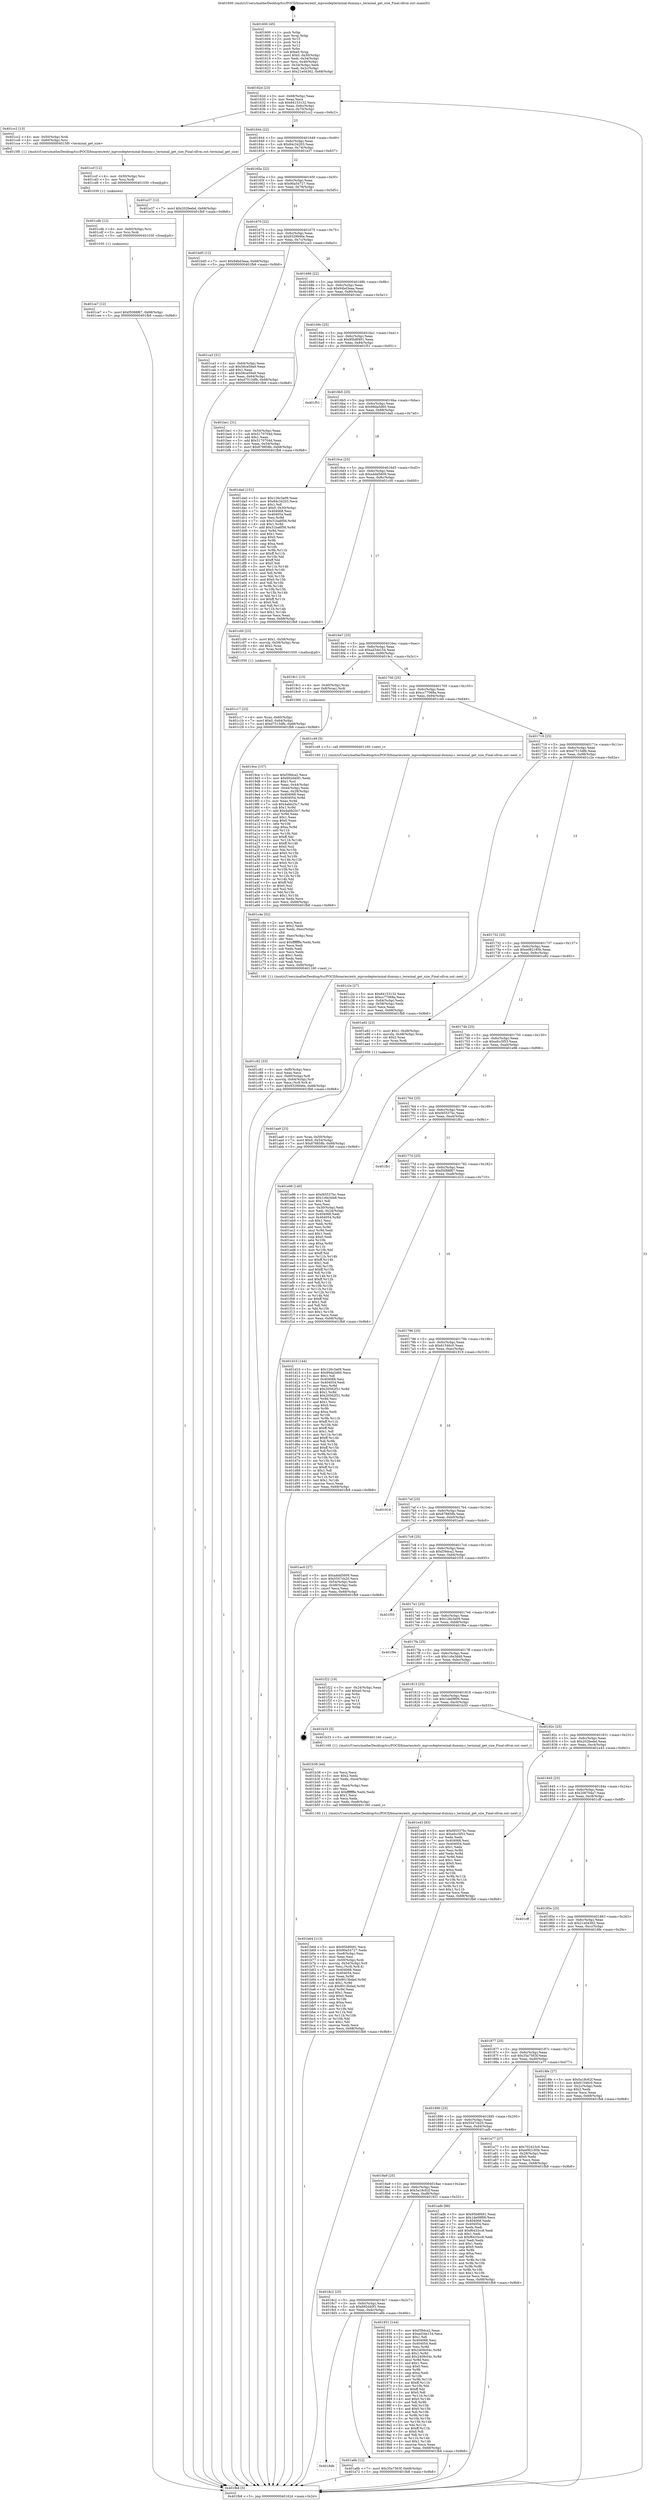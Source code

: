 digraph "0x401600" {
  label = "0x401600 (/mnt/c/Users/mathe/Desktop/tcc/POCII/binaries/extr_mpvosdepterminal-dummy.c_terminal_get_size_Final-ollvm.out::main(0))"
  labelloc = "t"
  node[shape=record]

  Entry [label="",width=0.3,height=0.3,shape=circle,fillcolor=black,style=filled]
  "0x40162d" [label="{
     0x40162d [23]\l
     | [instrs]\l
     &nbsp;&nbsp;0x40162d \<+3\>: mov -0x68(%rbp),%eax\l
     &nbsp;&nbsp;0x401630 \<+2\>: mov %eax,%ecx\l
     &nbsp;&nbsp;0x401632 \<+6\>: sub $0x84153132,%ecx\l
     &nbsp;&nbsp;0x401638 \<+3\>: mov %eax,-0x6c(%rbp)\l
     &nbsp;&nbsp;0x40163b \<+3\>: mov %ecx,-0x70(%rbp)\l
     &nbsp;&nbsp;0x40163e \<+6\>: je 0000000000401cc2 \<main+0x6c2\>\l
  }"]
  "0x401cc2" [label="{
     0x401cc2 [13]\l
     | [instrs]\l
     &nbsp;&nbsp;0x401cc2 \<+4\>: mov -0x50(%rbp),%rdi\l
     &nbsp;&nbsp;0x401cc6 \<+4\>: mov -0x60(%rbp),%rsi\l
     &nbsp;&nbsp;0x401cca \<+5\>: call 00000000004015f0 \<terminal_get_size\>\l
     | [calls]\l
     &nbsp;&nbsp;0x4015f0 \{1\} (/mnt/c/Users/mathe/Desktop/tcc/POCII/binaries/extr_mpvosdepterminal-dummy.c_terminal_get_size_Final-ollvm.out::terminal_get_size)\l
  }"]
  "0x401644" [label="{
     0x401644 [22]\l
     | [instrs]\l
     &nbsp;&nbsp;0x401644 \<+5\>: jmp 0000000000401649 \<main+0x49\>\l
     &nbsp;&nbsp;0x401649 \<+3\>: mov -0x6c(%rbp),%eax\l
     &nbsp;&nbsp;0x40164c \<+5\>: sub $0x84c34203,%eax\l
     &nbsp;&nbsp;0x401651 \<+3\>: mov %eax,-0x74(%rbp)\l
     &nbsp;&nbsp;0x401654 \<+6\>: je 0000000000401e37 \<main+0x837\>\l
  }"]
  Exit [label="",width=0.3,height=0.3,shape=circle,fillcolor=black,style=filled,peripheries=2]
  "0x401e37" [label="{
     0x401e37 [12]\l
     | [instrs]\l
     &nbsp;&nbsp;0x401e37 \<+7\>: movl $0x202feebd,-0x68(%rbp)\l
     &nbsp;&nbsp;0x401e3e \<+5\>: jmp 0000000000401fb8 \<main+0x9b8\>\l
  }"]
  "0x40165a" [label="{
     0x40165a [22]\l
     | [instrs]\l
     &nbsp;&nbsp;0x40165a \<+5\>: jmp 000000000040165f \<main+0x5f\>\l
     &nbsp;&nbsp;0x40165f \<+3\>: mov -0x6c(%rbp),%eax\l
     &nbsp;&nbsp;0x401662 \<+5\>: sub $0x90a54727,%eax\l
     &nbsp;&nbsp;0x401667 \<+3\>: mov %eax,-0x78(%rbp)\l
     &nbsp;&nbsp;0x40166a \<+6\>: je 0000000000401bd5 \<main+0x5d5\>\l
  }"]
  "0x401ce7" [label="{
     0x401ce7 [12]\l
     | [instrs]\l
     &nbsp;&nbsp;0x401ce7 \<+7\>: movl $0xf5088f67,-0x68(%rbp)\l
     &nbsp;&nbsp;0x401cee \<+5\>: jmp 0000000000401fb8 \<main+0x9b8\>\l
  }"]
  "0x401bd5" [label="{
     0x401bd5 [12]\l
     | [instrs]\l
     &nbsp;&nbsp;0x401bd5 \<+7\>: movl $0x94bd3eaa,-0x68(%rbp)\l
     &nbsp;&nbsp;0x401bdc \<+5\>: jmp 0000000000401fb8 \<main+0x9b8\>\l
  }"]
  "0x401670" [label="{
     0x401670 [22]\l
     | [instrs]\l
     &nbsp;&nbsp;0x401670 \<+5\>: jmp 0000000000401675 \<main+0x75\>\l
     &nbsp;&nbsp;0x401675 \<+3\>: mov -0x6c(%rbp),%eax\l
     &nbsp;&nbsp;0x401678 \<+5\>: sub $0x9329946e,%eax\l
     &nbsp;&nbsp;0x40167d \<+3\>: mov %eax,-0x7c(%rbp)\l
     &nbsp;&nbsp;0x401680 \<+6\>: je 0000000000401ca3 \<main+0x6a3\>\l
  }"]
  "0x401cdb" [label="{
     0x401cdb [12]\l
     | [instrs]\l
     &nbsp;&nbsp;0x401cdb \<+4\>: mov -0x60(%rbp),%rsi\l
     &nbsp;&nbsp;0x401cdf \<+3\>: mov %rsi,%rdi\l
     &nbsp;&nbsp;0x401ce2 \<+5\>: call 0000000000401030 \<free@plt\>\l
     | [calls]\l
     &nbsp;&nbsp;0x401030 \{1\} (unknown)\l
  }"]
  "0x401ca3" [label="{
     0x401ca3 [31]\l
     | [instrs]\l
     &nbsp;&nbsp;0x401ca3 \<+3\>: mov -0x64(%rbp),%eax\l
     &nbsp;&nbsp;0x401ca6 \<+5\>: sub $0x56ce59a9,%eax\l
     &nbsp;&nbsp;0x401cab \<+3\>: add $0x1,%eax\l
     &nbsp;&nbsp;0x401cae \<+5\>: add $0x56ce59a9,%eax\l
     &nbsp;&nbsp;0x401cb3 \<+3\>: mov %eax,-0x64(%rbp)\l
     &nbsp;&nbsp;0x401cb6 \<+7\>: movl $0xd7515dfb,-0x68(%rbp)\l
     &nbsp;&nbsp;0x401cbd \<+5\>: jmp 0000000000401fb8 \<main+0x9b8\>\l
  }"]
  "0x401686" [label="{
     0x401686 [22]\l
     | [instrs]\l
     &nbsp;&nbsp;0x401686 \<+5\>: jmp 000000000040168b \<main+0x8b\>\l
     &nbsp;&nbsp;0x40168b \<+3\>: mov -0x6c(%rbp),%eax\l
     &nbsp;&nbsp;0x40168e \<+5\>: sub $0x94bd3eaa,%eax\l
     &nbsp;&nbsp;0x401693 \<+3\>: mov %eax,-0x80(%rbp)\l
     &nbsp;&nbsp;0x401696 \<+6\>: je 0000000000401be1 \<main+0x5e1\>\l
  }"]
  "0x401ccf" [label="{
     0x401ccf [12]\l
     | [instrs]\l
     &nbsp;&nbsp;0x401ccf \<+4\>: mov -0x50(%rbp),%rsi\l
     &nbsp;&nbsp;0x401cd3 \<+3\>: mov %rsi,%rdi\l
     &nbsp;&nbsp;0x401cd6 \<+5\>: call 0000000000401030 \<free@plt\>\l
     | [calls]\l
     &nbsp;&nbsp;0x401030 \{1\} (unknown)\l
  }"]
  "0x401be1" [label="{
     0x401be1 [31]\l
     | [instrs]\l
     &nbsp;&nbsp;0x401be1 \<+3\>: mov -0x54(%rbp),%eax\l
     &nbsp;&nbsp;0x401be4 \<+5\>: sub $0x5170704d,%eax\l
     &nbsp;&nbsp;0x401be9 \<+3\>: add $0x1,%eax\l
     &nbsp;&nbsp;0x401bec \<+5\>: add $0x5170704d,%eax\l
     &nbsp;&nbsp;0x401bf1 \<+3\>: mov %eax,-0x54(%rbp)\l
     &nbsp;&nbsp;0x401bf4 \<+7\>: movl $0x878858b,-0x68(%rbp)\l
     &nbsp;&nbsp;0x401bfb \<+5\>: jmp 0000000000401fb8 \<main+0x9b8\>\l
  }"]
  "0x40169c" [label="{
     0x40169c [25]\l
     | [instrs]\l
     &nbsp;&nbsp;0x40169c \<+5\>: jmp 00000000004016a1 \<main+0xa1\>\l
     &nbsp;&nbsp;0x4016a1 \<+3\>: mov -0x6c(%rbp),%eax\l
     &nbsp;&nbsp;0x4016a4 \<+5\>: sub $0x95b8f491,%eax\l
     &nbsp;&nbsp;0x4016a9 \<+6\>: mov %eax,-0x84(%rbp)\l
     &nbsp;&nbsp;0x4016af \<+6\>: je 0000000000401f51 \<main+0x951\>\l
  }"]
  "0x401c82" [label="{
     0x401c82 [33]\l
     | [instrs]\l
     &nbsp;&nbsp;0x401c82 \<+6\>: mov -0xf0(%rbp),%ecx\l
     &nbsp;&nbsp;0x401c88 \<+3\>: imul %eax,%ecx\l
     &nbsp;&nbsp;0x401c8b \<+4\>: mov -0x60(%rbp),%r8\l
     &nbsp;&nbsp;0x401c8f \<+4\>: movslq -0x64(%rbp),%r9\l
     &nbsp;&nbsp;0x401c93 \<+4\>: mov %ecx,(%r8,%r9,4)\l
     &nbsp;&nbsp;0x401c97 \<+7\>: movl $0x9329946e,-0x68(%rbp)\l
     &nbsp;&nbsp;0x401c9e \<+5\>: jmp 0000000000401fb8 \<main+0x9b8\>\l
  }"]
  "0x401f51" [label="{
     0x401f51\l
  }", style=dashed]
  "0x4016b5" [label="{
     0x4016b5 [25]\l
     | [instrs]\l
     &nbsp;&nbsp;0x4016b5 \<+5\>: jmp 00000000004016ba \<main+0xba\>\l
     &nbsp;&nbsp;0x4016ba \<+3\>: mov -0x6c(%rbp),%eax\l
     &nbsp;&nbsp;0x4016bd \<+5\>: sub $0x99da5d60,%eax\l
     &nbsp;&nbsp;0x4016c2 \<+6\>: mov %eax,-0x88(%rbp)\l
     &nbsp;&nbsp;0x4016c8 \<+6\>: je 0000000000401da0 \<main+0x7a0\>\l
  }"]
  "0x401c4e" [label="{
     0x401c4e [52]\l
     | [instrs]\l
     &nbsp;&nbsp;0x401c4e \<+2\>: xor %ecx,%ecx\l
     &nbsp;&nbsp;0x401c50 \<+5\>: mov $0x2,%edx\l
     &nbsp;&nbsp;0x401c55 \<+6\>: mov %edx,-0xec(%rbp)\l
     &nbsp;&nbsp;0x401c5b \<+1\>: cltd\l
     &nbsp;&nbsp;0x401c5c \<+6\>: mov -0xec(%rbp),%esi\l
     &nbsp;&nbsp;0x401c62 \<+2\>: idiv %esi\l
     &nbsp;&nbsp;0x401c64 \<+6\>: imul $0xfffffffe,%edx,%edx\l
     &nbsp;&nbsp;0x401c6a \<+2\>: mov %ecx,%edi\l
     &nbsp;&nbsp;0x401c6c \<+2\>: sub %edx,%edi\l
     &nbsp;&nbsp;0x401c6e \<+2\>: mov %ecx,%edx\l
     &nbsp;&nbsp;0x401c70 \<+3\>: sub $0x1,%edx\l
     &nbsp;&nbsp;0x401c73 \<+2\>: add %edx,%edi\l
     &nbsp;&nbsp;0x401c75 \<+2\>: sub %edi,%ecx\l
     &nbsp;&nbsp;0x401c77 \<+6\>: mov %ecx,-0xf0(%rbp)\l
     &nbsp;&nbsp;0x401c7d \<+5\>: call 0000000000401160 \<next_i\>\l
     | [calls]\l
     &nbsp;&nbsp;0x401160 \{1\} (/mnt/c/Users/mathe/Desktop/tcc/POCII/binaries/extr_mpvosdepterminal-dummy.c_terminal_get_size_Final-ollvm.out::next_i)\l
  }"]
  "0x401da0" [label="{
     0x401da0 [151]\l
     | [instrs]\l
     &nbsp;&nbsp;0x401da0 \<+5\>: mov $0x126c3a09,%eax\l
     &nbsp;&nbsp;0x401da5 \<+5\>: mov $0x84c34203,%ecx\l
     &nbsp;&nbsp;0x401daa \<+2\>: mov $0x1,%dl\l
     &nbsp;&nbsp;0x401dac \<+7\>: movl $0x0,-0x30(%rbp)\l
     &nbsp;&nbsp;0x401db3 \<+7\>: mov 0x404068,%esi\l
     &nbsp;&nbsp;0x401dba \<+7\>: mov 0x404054,%edi\l
     &nbsp;&nbsp;0x401dc1 \<+3\>: mov %esi,%r8d\l
     &nbsp;&nbsp;0x401dc4 \<+7\>: sub $0x31ba6f56,%r8d\l
     &nbsp;&nbsp;0x401dcb \<+4\>: sub $0x1,%r8d\l
     &nbsp;&nbsp;0x401dcf \<+7\>: add $0x31ba6f56,%r8d\l
     &nbsp;&nbsp;0x401dd6 \<+4\>: imul %r8d,%esi\l
     &nbsp;&nbsp;0x401dda \<+3\>: and $0x1,%esi\l
     &nbsp;&nbsp;0x401ddd \<+3\>: cmp $0x0,%esi\l
     &nbsp;&nbsp;0x401de0 \<+4\>: sete %r9b\l
     &nbsp;&nbsp;0x401de4 \<+3\>: cmp $0xa,%edi\l
     &nbsp;&nbsp;0x401de7 \<+4\>: setl %r10b\l
     &nbsp;&nbsp;0x401deb \<+3\>: mov %r9b,%r11b\l
     &nbsp;&nbsp;0x401dee \<+4\>: xor $0xff,%r11b\l
     &nbsp;&nbsp;0x401df2 \<+3\>: mov %r10b,%bl\l
     &nbsp;&nbsp;0x401df5 \<+3\>: xor $0xff,%bl\l
     &nbsp;&nbsp;0x401df8 \<+3\>: xor $0x0,%dl\l
     &nbsp;&nbsp;0x401dfb \<+3\>: mov %r11b,%r14b\l
     &nbsp;&nbsp;0x401dfe \<+4\>: and $0x0,%r14b\l
     &nbsp;&nbsp;0x401e02 \<+3\>: and %dl,%r9b\l
     &nbsp;&nbsp;0x401e05 \<+3\>: mov %bl,%r15b\l
     &nbsp;&nbsp;0x401e08 \<+4\>: and $0x0,%r15b\l
     &nbsp;&nbsp;0x401e0c \<+3\>: and %dl,%r10b\l
     &nbsp;&nbsp;0x401e0f \<+3\>: or %r9b,%r14b\l
     &nbsp;&nbsp;0x401e12 \<+3\>: or %r10b,%r15b\l
     &nbsp;&nbsp;0x401e15 \<+3\>: xor %r15b,%r14b\l
     &nbsp;&nbsp;0x401e18 \<+3\>: or %bl,%r11b\l
     &nbsp;&nbsp;0x401e1b \<+4\>: xor $0xff,%r11b\l
     &nbsp;&nbsp;0x401e1f \<+3\>: or $0x0,%dl\l
     &nbsp;&nbsp;0x401e22 \<+3\>: and %dl,%r11b\l
     &nbsp;&nbsp;0x401e25 \<+3\>: or %r11b,%r14b\l
     &nbsp;&nbsp;0x401e28 \<+4\>: test $0x1,%r14b\l
     &nbsp;&nbsp;0x401e2c \<+3\>: cmovne %ecx,%eax\l
     &nbsp;&nbsp;0x401e2f \<+3\>: mov %eax,-0x68(%rbp)\l
     &nbsp;&nbsp;0x401e32 \<+5\>: jmp 0000000000401fb8 \<main+0x9b8\>\l
  }"]
  "0x4016ce" [label="{
     0x4016ce [25]\l
     | [instrs]\l
     &nbsp;&nbsp;0x4016ce \<+5\>: jmp 00000000004016d3 \<main+0xd3\>\l
     &nbsp;&nbsp;0x4016d3 \<+3\>: mov -0x6c(%rbp),%eax\l
     &nbsp;&nbsp;0x4016d6 \<+5\>: sub $0xa4dd5609,%eax\l
     &nbsp;&nbsp;0x4016db \<+6\>: mov %eax,-0x8c(%rbp)\l
     &nbsp;&nbsp;0x4016e1 \<+6\>: je 0000000000401c00 \<main+0x600\>\l
  }"]
  "0x401c17" [label="{
     0x401c17 [23]\l
     | [instrs]\l
     &nbsp;&nbsp;0x401c17 \<+4\>: mov %rax,-0x60(%rbp)\l
     &nbsp;&nbsp;0x401c1b \<+7\>: movl $0x0,-0x64(%rbp)\l
     &nbsp;&nbsp;0x401c22 \<+7\>: movl $0xd7515dfb,-0x68(%rbp)\l
     &nbsp;&nbsp;0x401c29 \<+5\>: jmp 0000000000401fb8 \<main+0x9b8\>\l
  }"]
  "0x401c00" [label="{
     0x401c00 [23]\l
     | [instrs]\l
     &nbsp;&nbsp;0x401c00 \<+7\>: movl $0x1,-0x58(%rbp)\l
     &nbsp;&nbsp;0x401c07 \<+4\>: movslq -0x58(%rbp),%rax\l
     &nbsp;&nbsp;0x401c0b \<+4\>: shl $0x2,%rax\l
     &nbsp;&nbsp;0x401c0f \<+3\>: mov %rax,%rdi\l
     &nbsp;&nbsp;0x401c12 \<+5\>: call 0000000000401050 \<malloc@plt\>\l
     | [calls]\l
     &nbsp;&nbsp;0x401050 \{1\} (unknown)\l
  }"]
  "0x4016e7" [label="{
     0x4016e7 [25]\l
     | [instrs]\l
     &nbsp;&nbsp;0x4016e7 \<+5\>: jmp 00000000004016ec \<main+0xec\>\l
     &nbsp;&nbsp;0x4016ec \<+3\>: mov -0x6c(%rbp),%eax\l
     &nbsp;&nbsp;0x4016ef \<+5\>: sub $0xad34e154,%eax\l
     &nbsp;&nbsp;0x4016f4 \<+6\>: mov %eax,-0x90(%rbp)\l
     &nbsp;&nbsp;0x4016fa \<+6\>: je 00000000004019c1 \<main+0x3c1\>\l
  }"]
  "0x401b64" [label="{
     0x401b64 [113]\l
     | [instrs]\l
     &nbsp;&nbsp;0x401b64 \<+5\>: mov $0x95b8f491,%ecx\l
     &nbsp;&nbsp;0x401b69 \<+5\>: mov $0x90a54727,%edx\l
     &nbsp;&nbsp;0x401b6e \<+6\>: mov -0xe8(%rbp),%esi\l
     &nbsp;&nbsp;0x401b74 \<+3\>: imul %eax,%esi\l
     &nbsp;&nbsp;0x401b77 \<+4\>: mov -0x50(%rbp),%rdi\l
     &nbsp;&nbsp;0x401b7b \<+4\>: movslq -0x54(%rbp),%r8\l
     &nbsp;&nbsp;0x401b7f \<+4\>: mov %esi,(%rdi,%r8,4)\l
     &nbsp;&nbsp;0x401b83 \<+7\>: mov 0x404068,%eax\l
     &nbsp;&nbsp;0x401b8a \<+7\>: mov 0x404054,%esi\l
     &nbsp;&nbsp;0x401b91 \<+3\>: mov %eax,%r9d\l
     &nbsp;&nbsp;0x401b94 \<+7\>: add $0x8013bdad,%r9d\l
     &nbsp;&nbsp;0x401b9b \<+4\>: sub $0x1,%r9d\l
     &nbsp;&nbsp;0x401b9f \<+7\>: sub $0x8013bdad,%r9d\l
     &nbsp;&nbsp;0x401ba6 \<+4\>: imul %r9d,%eax\l
     &nbsp;&nbsp;0x401baa \<+3\>: and $0x1,%eax\l
     &nbsp;&nbsp;0x401bad \<+3\>: cmp $0x0,%eax\l
     &nbsp;&nbsp;0x401bb0 \<+4\>: sete %r10b\l
     &nbsp;&nbsp;0x401bb4 \<+3\>: cmp $0xa,%esi\l
     &nbsp;&nbsp;0x401bb7 \<+4\>: setl %r11b\l
     &nbsp;&nbsp;0x401bbb \<+3\>: mov %r10b,%bl\l
     &nbsp;&nbsp;0x401bbe \<+3\>: and %r11b,%bl\l
     &nbsp;&nbsp;0x401bc1 \<+3\>: xor %r11b,%r10b\l
     &nbsp;&nbsp;0x401bc4 \<+3\>: or %r10b,%bl\l
     &nbsp;&nbsp;0x401bc7 \<+3\>: test $0x1,%bl\l
     &nbsp;&nbsp;0x401bca \<+3\>: cmovne %edx,%ecx\l
     &nbsp;&nbsp;0x401bcd \<+3\>: mov %ecx,-0x68(%rbp)\l
     &nbsp;&nbsp;0x401bd0 \<+5\>: jmp 0000000000401fb8 \<main+0x9b8\>\l
  }"]
  "0x4019c1" [label="{
     0x4019c1 [13]\l
     | [instrs]\l
     &nbsp;&nbsp;0x4019c1 \<+4\>: mov -0x40(%rbp),%rax\l
     &nbsp;&nbsp;0x4019c5 \<+4\>: mov 0x8(%rax),%rdi\l
     &nbsp;&nbsp;0x4019c9 \<+5\>: call 0000000000401060 \<atoi@plt\>\l
     | [calls]\l
     &nbsp;&nbsp;0x401060 \{1\} (unknown)\l
  }"]
  "0x401700" [label="{
     0x401700 [25]\l
     | [instrs]\l
     &nbsp;&nbsp;0x401700 \<+5\>: jmp 0000000000401705 \<main+0x105\>\l
     &nbsp;&nbsp;0x401705 \<+3\>: mov -0x6c(%rbp),%eax\l
     &nbsp;&nbsp;0x401708 \<+5\>: sub $0xcc77068a,%eax\l
     &nbsp;&nbsp;0x40170d \<+6\>: mov %eax,-0x94(%rbp)\l
     &nbsp;&nbsp;0x401713 \<+6\>: je 0000000000401c49 \<main+0x649\>\l
  }"]
  "0x401b38" [label="{
     0x401b38 [44]\l
     | [instrs]\l
     &nbsp;&nbsp;0x401b38 \<+2\>: xor %ecx,%ecx\l
     &nbsp;&nbsp;0x401b3a \<+5\>: mov $0x2,%edx\l
     &nbsp;&nbsp;0x401b3f \<+6\>: mov %edx,-0xe4(%rbp)\l
     &nbsp;&nbsp;0x401b45 \<+1\>: cltd\l
     &nbsp;&nbsp;0x401b46 \<+6\>: mov -0xe4(%rbp),%esi\l
     &nbsp;&nbsp;0x401b4c \<+2\>: idiv %esi\l
     &nbsp;&nbsp;0x401b4e \<+6\>: imul $0xfffffffe,%edx,%edx\l
     &nbsp;&nbsp;0x401b54 \<+3\>: sub $0x1,%ecx\l
     &nbsp;&nbsp;0x401b57 \<+2\>: sub %ecx,%edx\l
     &nbsp;&nbsp;0x401b59 \<+6\>: mov %edx,-0xe8(%rbp)\l
     &nbsp;&nbsp;0x401b5f \<+5\>: call 0000000000401160 \<next_i\>\l
     | [calls]\l
     &nbsp;&nbsp;0x401160 \{1\} (/mnt/c/Users/mathe/Desktop/tcc/POCII/binaries/extr_mpvosdepterminal-dummy.c_terminal_get_size_Final-ollvm.out::next_i)\l
  }"]
  "0x401c49" [label="{
     0x401c49 [5]\l
     | [instrs]\l
     &nbsp;&nbsp;0x401c49 \<+5\>: call 0000000000401160 \<next_i\>\l
     | [calls]\l
     &nbsp;&nbsp;0x401160 \{1\} (/mnt/c/Users/mathe/Desktop/tcc/POCII/binaries/extr_mpvosdepterminal-dummy.c_terminal_get_size_Final-ollvm.out::next_i)\l
  }"]
  "0x401719" [label="{
     0x401719 [25]\l
     | [instrs]\l
     &nbsp;&nbsp;0x401719 \<+5\>: jmp 000000000040171e \<main+0x11e\>\l
     &nbsp;&nbsp;0x40171e \<+3\>: mov -0x6c(%rbp),%eax\l
     &nbsp;&nbsp;0x401721 \<+5\>: sub $0xd7515dfb,%eax\l
     &nbsp;&nbsp;0x401726 \<+6\>: mov %eax,-0x98(%rbp)\l
     &nbsp;&nbsp;0x40172c \<+6\>: je 0000000000401c2e \<main+0x62e\>\l
  }"]
  "0x401aa9" [label="{
     0x401aa9 [23]\l
     | [instrs]\l
     &nbsp;&nbsp;0x401aa9 \<+4\>: mov %rax,-0x50(%rbp)\l
     &nbsp;&nbsp;0x401aad \<+7\>: movl $0x0,-0x54(%rbp)\l
     &nbsp;&nbsp;0x401ab4 \<+7\>: movl $0x878858b,-0x68(%rbp)\l
     &nbsp;&nbsp;0x401abb \<+5\>: jmp 0000000000401fb8 \<main+0x9b8\>\l
  }"]
  "0x401c2e" [label="{
     0x401c2e [27]\l
     | [instrs]\l
     &nbsp;&nbsp;0x401c2e \<+5\>: mov $0x84153132,%eax\l
     &nbsp;&nbsp;0x401c33 \<+5\>: mov $0xcc77068a,%ecx\l
     &nbsp;&nbsp;0x401c38 \<+3\>: mov -0x64(%rbp),%edx\l
     &nbsp;&nbsp;0x401c3b \<+3\>: cmp -0x58(%rbp),%edx\l
     &nbsp;&nbsp;0x401c3e \<+3\>: cmovl %ecx,%eax\l
     &nbsp;&nbsp;0x401c41 \<+3\>: mov %eax,-0x68(%rbp)\l
     &nbsp;&nbsp;0x401c44 \<+5\>: jmp 0000000000401fb8 \<main+0x9b8\>\l
  }"]
  "0x401732" [label="{
     0x401732 [25]\l
     | [instrs]\l
     &nbsp;&nbsp;0x401732 \<+5\>: jmp 0000000000401737 \<main+0x137\>\l
     &nbsp;&nbsp;0x401737 \<+3\>: mov -0x6c(%rbp),%eax\l
     &nbsp;&nbsp;0x40173a \<+5\>: sub $0xe082185b,%eax\l
     &nbsp;&nbsp;0x40173f \<+6\>: mov %eax,-0x9c(%rbp)\l
     &nbsp;&nbsp;0x401745 \<+6\>: je 0000000000401a92 \<main+0x492\>\l
  }"]
  "0x4018db" [label="{
     0x4018db\l
  }", style=dashed]
  "0x401a92" [label="{
     0x401a92 [23]\l
     | [instrs]\l
     &nbsp;&nbsp;0x401a92 \<+7\>: movl $0x1,-0x48(%rbp)\l
     &nbsp;&nbsp;0x401a99 \<+4\>: movslq -0x48(%rbp),%rax\l
     &nbsp;&nbsp;0x401a9d \<+4\>: shl $0x2,%rax\l
     &nbsp;&nbsp;0x401aa1 \<+3\>: mov %rax,%rdi\l
     &nbsp;&nbsp;0x401aa4 \<+5\>: call 0000000000401050 \<malloc@plt\>\l
     | [calls]\l
     &nbsp;&nbsp;0x401050 \{1\} (unknown)\l
  }"]
  "0x40174b" [label="{
     0x40174b [25]\l
     | [instrs]\l
     &nbsp;&nbsp;0x40174b \<+5\>: jmp 0000000000401750 \<main+0x150\>\l
     &nbsp;&nbsp;0x401750 \<+3\>: mov -0x6c(%rbp),%eax\l
     &nbsp;&nbsp;0x401753 \<+5\>: sub $0xefcc5f53,%eax\l
     &nbsp;&nbsp;0x401758 \<+6\>: mov %eax,-0xa0(%rbp)\l
     &nbsp;&nbsp;0x40175e \<+6\>: je 0000000000401e96 \<main+0x896\>\l
  }"]
  "0x401a6b" [label="{
     0x401a6b [12]\l
     | [instrs]\l
     &nbsp;&nbsp;0x401a6b \<+7\>: movl $0x35a7563f,-0x68(%rbp)\l
     &nbsp;&nbsp;0x401a72 \<+5\>: jmp 0000000000401fb8 \<main+0x9b8\>\l
  }"]
  "0x401e96" [label="{
     0x401e96 [140]\l
     | [instrs]\l
     &nbsp;&nbsp;0x401e96 \<+5\>: mov $0xf45537bc,%eax\l
     &nbsp;&nbsp;0x401e9b \<+5\>: mov $0x1c6e3d48,%ecx\l
     &nbsp;&nbsp;0x401ea0 \<+2\>: mov $0x1,%dl\l
     &nbsp;&nbsp;0x401ea2 \<+2\>: xor %esi,%esi\l
     &nbsp;&nbsp;0x401ea4 \<+3\>: mov -0x30(%rbp),%edi\l
     &nbsp;&nbsp;0x401ea7 \<+3\>: mov %edi,-0x24(%rbp)\l
     &nbsp;&nbsp;0x401eaa \<+7\>: mov 0x404068,%edi\l
     &nbsp;&nbsp;0x401eb1 \<+8\>: mov 0x404054,%r8d\l
     &nbsp;&nbsp;0x401eb9 \<+3\>: sub $0x1,%esi\l
     &nbsp;&nbsp;0x401ebc \<+3\>: mov %edi,%r9d\l
     &nbsp;&nbsp;0x401ebf \<+3\>: add %esi,%r9d\l
     &nbsp;&nbsp;0x401ec2 \<+4\>: imul %r9d,%edi\l
     &nbsp;&nbsp;0x401ec6 \<+3\>: and $0x1,%edi\l
     &nbsp;&nbsp;0x401ec9 \<+3\>: cmp $0x0,%edi\l
     &nbsp;&nbsp;0x401ecc \<+4\>: sete %r10b\l
     &nbsp;&nbsp;0x401ed0 \<+4\>: cmp $0xa,%r8d\l
     &nbsp;&nbsp;0x401ed4 \<+4\>: setl %r11b\l
     &nbsp;&nbsp;0x401ed8 \<+3\>: mov %r10b,%bl\l
     &nbsp;&nbsp;0x401edb \<+3\>: xor $0xff,%bl\l
     &nbsp;&nbsp;0x401ede \<+3\>: mov %r11b,%r14b\l
     &nbsp;&nbsp;0x401ee1 \<+4\>: xor $0xff,%r14b\l
     &nbsp;&nbsp;0x401ee5 \<+3\>: xor $0x1,%dl\l
     &nbsp;&nbsp;0x401ee8 \<+3\>: mov %bl,%r15b\l
     &nbsp;&nbsp;0x401eeb \<+4\>: and $0xff,%r15b\l
     &nbsp;&nbsp;0x401eef \<+3\>: and %dl,%r10b\l
     &nbsp;&nbsp;0x401ef2 \<+3\>: mov %r14b,%r12b\l
     &nbsp;&nbsp;0x401ef5 \<+4\>: and $0xff,%r12b\l
     &nbsp;&nbsp;0x401ef9 \<+3\>: and %dl,%r11b\l
     &nbsp;&nbsp;0x401efc \<+3\>: or %r10b,%r15b\l
     &nbsp;&nbsp;0x401eff \<+3\>: or %r11b,%r12b\l
     &nbsp;&nbsp;0x401f02 \<+3\>: xor %r12b,%r15b\l
     &nbsp;&nbsp;0x401f05 \<+3\>: or %r14b,%bl\l
     &nbsp;&nbsp;0x401f08 \<+3\>: xor $0xff,%bl\l
     &nbsp;&nbsp;0x401f0b \<+3\>: or $0x1,%dl\l
     &nbsp;&nbsp;0x401f0e \<+2\>: and %dl,%bl\l
     &nbsp;&nbsp;0x401f10 \<+3\>: or %bl,%r15b\l
     &nbsp;&nbsp;0x401f13 \<+4\>: test $0x1,%r15b\l
     &nbsp;&nbsp;0x401f17 \<+3\>: cmovne %ecx,%eax\l
     &nbsp;&nbsp;0x401f1a \<+3\>: mov %eax,-0x68(%rbp)\l
     &nbsp;&nbsp;0x401f1d \<+5\>: jmp 0000000000401fb8 \<main+0x9b8\>\l
  }"]
  "0x401764" [label="{
     0x401764 [25]\l
     | [instrs]\l
     &nbsp;&nbsp;0x401764 \<+5\>: jmp 0000000000401769 \<main+0x169\>\l
     &nbsp;&nbsp;0x401769 \<+3\>: mov -0x6c(%rbp),%eax\l
     &nbsp;&nbsp;0x40176c \<+5\>: sub $0xf45537bc,%eax\l
     &nbsp;&nbsp;0x401771 \<+6\>: mov %eax,-0xa4(%rbp)\l
     &nbsp;&nbsp;0x401777 \<+6\>: je 0000000000401fb1 \<main+0x9b1\>\l
  }"]
  "0x4019ce" [label="{
     0x4019ce [157]\l
     | [instrs]\l
     &nbsp;&nbsp;0x4019ce \<+5\>: mov $0xf39dca2,%ecx\l
     &nbsp;&nbsp;0x4019d3 \<+5\>: mov $0x692d40f1,%edx\l
     &nbsp;&nbsp;0x4019d8 \<+3\>: mov $0x1,%sil\l
     &nbsp;&nbsp;0x4019db \<+3\>: mov %eax,-0x44(%rbp)\l
     &nbsp;&nbsp;0x4019de \<+3\>: mov -0x44(%rbp),%eax\l
     &nbsp;&nbsp;0x4019e1 \<+3\>: mov %eax,-0x28(%rbp)\l
     &nbsp;&nbsp;0x4019e4 \<+7\>: mov 0x404068,%eax\l
     &nbsp;&nbsp;0x4019eb \<+8\>: mov 0x404054,%r8d\l
     &nbsp;&nbsp;0x4019f3 \<+3\>: mov %eax,%r9d\l
     &nbsp;&nbsp;0x4019f6 \<+7\>: sub $0x4abb25c7,%r9d\l
     &nbsp;&nbsp;0x4019fd \<+4\>: sub $0x1,%r9d\l
     &nbsp;&nbsp;0x401a01 \<+7\>: add $0x4abb25c7,%r9d\l
     &nbsp;&nbsp;0x401a08 \<+4\>: imul %r9d,%eax\l
     &nbsp;&nbsp;0x401a0c \<+3\>: and $0x1,%eax\l
     &nbsp;&nbsp;0x401a0f \<+3\>: cmp $0x0,%eax\l
     &nbsp;&nbsp;0x401a12 \<+4\>: sete %r10b\l
     &nbsp;&nbsp;0x401a16 \<+4\>: cmp $0xa,%r8d\l
     &nbsp;&nbsp;0x401a1a \<+4\>: setl %r11b\l
     &nbsp;&nbsp;0x401a1e \<+3\>: mov %r10b,%bl\l
     &nbsp;&nbsp;0x401a21 \<+3\>: xor $0xff,%bl\l
     &nbsp;&nbsp;0x401a24 \<+3\>: mov %r11b,%r14b\l
     &nbsp;&nbsp;0x401a27 \<+4\>: xor $0xff,%r14b\l
     &nbsp;&nbsp;0x401a2b \<+4\>: xor $0x0,%sil\l
     &nbsp;&nbsp;0x401a2f \<+3\>: mov %bl,%r15b\l
     &nbsp;&nbsp;0x401a32 \<+4\>: and $0x0,%r15b\l
     &nbsp;&nbsp;0x401a36 \<+3\>: and %sil,%r10b\l
     &nbsp;&nbsp;0x401a39 \<+3\>: mov %r14b,%r12b\l
     &nbsp;&nbsp;0x401a3c \<+4\>: and $0x0,%r12b\l
     &nbsp;&nbsp;0x401a40 \<+3\>: and %sil,%r11b\l
     &nbsp;&nbsp;0x401a43 \<+3\>: or %r10b,%r15b\l
     &nbsp;&nbsp;0x401a46 \<+3\>: or %r11b,%r12b\l
     &nbsp;&nbsp;0x401a49 \<+3\>: xor %r12b,%r15b\l
     &nbsp;&nbsp;0x401a4c \<+3\>: or %r14b,%bl\l
     &nbsp;&nbsp;0x401a4f \<+3\>: xor $0xff,%bl\l
     &nbsp;&nbsp;0x401a52 \<+4\>: or $0x0,%sil\l
     &nbsp;&nbsp;0x401a56 \<+3\>: and %sil,%bl\l
     &nbsp;&nbsp;0x401a59 \<+3\>: or %bl,%r15b\l
     &nbsp;&nbsp;0x401a5c \<+4\>: test $0x1,%r15b\l
     &nbsp;&nbsp;0x401a60 \<+3\>: cmovne %edx,%ecx\l
     &nbsp;&nbsp;0x401a63 \<+3\>: mov %ecx,-0x68(%rbp)\l
     &nbsp;&nbsp;0x401a66 \<+5\>: jmp 0000000000401fb8 \<main+0x9b8\>\l
  }"]
  "0x401fb1" [label="{
     0x401fb1\l
  }", style=dashed]
  "0x40177d" [label="{
     0x40177d [25]\l
     | [instrs]\l
     &nbsp;&nbsp;0x40177d \<+5\>: jmp 0000000000401782 \<main+0x182\>\l
     &nbsp;&nbsp;0x401782 \<+3\>: mov -0x6c(%rbp),%eax\l
     &nbsp;&nbsp;0x401785 \<+5\>: sub $0xf5088f67,%eax\l
     &nbsp;&nbsp;0x40178a \<+6\>: mov %eax,-0xa8(%rbp)\l
     &nbsp;&nbsp;0x401790 \<+6\>: je 0000000000401d10 \<main+0x710\>\l
  }"]
  "0x4018c2" [label="{
     0x4018c2 [25]\l
     | [instrs]\l
     &nbsp;&nbsp;0x4018c2 \<+5\>: jmp 00000000004018c7 \<main+0x2c7\>\l
     &nbsp;&nbsp;0x4018c7 \<+3\>: mov -0x6c(%rbp),%eax\l
     &nbsp;&nbsp;0x4018ca \<+5\>: sub $0x692d40f1,%eax\l
     &nbsp;&nbsp;0x4018cf \<+6\>: mov %eax,-0xdc(%rbp)\l
     &nbsp;&nbsp;0x4018d5 \<+6\>: je 0000000000401a6b \<main+0x46b\>\l
  }"]
  "0x401d10" [label="{
     0x401d10 [144]\l
     | [instrs]\l
     &nbsp;&nbsp;0x401d10 \<+5\>: mov $0x126c3a09,%eax\l
     &nbsp;&nbsp;0x401d15 \<+5\>: mov $0x99da5d60,%ecx\l
     &nbsp;&nbsp;0x401d1a \<+2\>: mov $0x1,%dl\l
     &nbsp;&nbsp;0x401d1c \<+7\>: mov 0x404068,%esi\l
     &nbsp;&nbsp;0x401d23 \<+7\>: mov 0x404054,%edi\l
     &nbsp;&nbsp;0x401d2a \<+3\>: mov %esi,%r8d\l
     &nbsp;&nbsp;0x401d2d \<+7\>: sub $0x20562f31,%r8d\l
     &nbsp;&nbsp;0x401d34 \<+4\>: sub $0x1,%r8d\l
     &nbsp;&nbsp;0x401d38 \<+7\>: add $0x20562f31,%r8d\l
     &nbsp;&nbsp;0x401d3f \<+4\>: imul %r8d,%esi\l
     &nbsp;&nbsp;0x401d43 \<+3\>: and $0x1,%esi\l
     &nbsp;&nbsp;0x401d46 \<+3\>: cmp $0x0,%esi\l
     &nbsp;&nbsp;0x401d49 \<+4\>: sete %r9b\l
     &nbsp;&nbsp;0x401d4d \<+3\>: cmp $0xa,%edi\l
     &nbsp;&nbsp;0x401d50 \<+4\>: setl %r10b\l
     &nbsp;&nbsp;0x401d54 \<+3\>: mov %r9b,%r11b\l
     &nbsp;&nbsp;0x401d57 \<+4\>: xor $0xff,%r11b\l
     &nbsp;&nbsp;0x401d5b \<+3\>: mov %r10b,%bl\l
     &nbsp;&nbsp;0x401d5e \<+3\>: xor $0xff,%bl\l
     &nbsp;&nbsp;0x401d61 \<+3\>: xor $0x1,%dl\l
     &nbsp;&nbsp;0x401d64 \<+3\>: mov %r11b,%r14b\l
     &nbsp;&nbsp;0x401d67 \<+4\>: and $0xff,%r14b\l
     &nbsp;&nbsp;0x401d6b \<+3\>: and %dl,%r9b\l
     &nbsp;&nbsp;0x401d6e \<+3\>: mov %bl,%r15b\l
     &nbsp;&nbsp;0x401d71 \<+4\>: and $0xff,%r15b\l
     &nbsp;&nbsp;0x401d75 \<+3\>: and %dl,%r10b\l
     &nbsp;&nbsp;0x401d78 \<+3\>: or %r9b,%r14b\l
     &nbsp;&nbsp;0x401d7b \<+3\>: or %r10b,%r15b\l
     &nbsp;&nbsp;0x401d7e \<+3\>: xor %r15b,%r14b\l
     &nbsp;&nbsp;0x401d81 \<+3\>: or %bl,%r11b\l
     &nbsp;&nbsp;0x401d84 \<+4\>: xor $0xff,%r11b\l
     &nbsp;&nbsp;0x401d88 \<+3\>: or $0x1,%dl\l
     &nbsp;&nbsp;0x401d8b \<+3\>: and %dl,%r11b\l
     &nbsp;&nbsp;0x401d8e \<+3\>: or %r11b,%r14b\l
     &nbsp;&nbsp;0x401d91 \<+4\>: test $0x1,%r14b\l
     &nbsp;&nbsp;0x401d95 \<+3\>: cmovne %ecx,%eax\l
     &nbsp;&nbsp;0x401d98 \<+3\>: mov %eax,-0x68(%rbp)\l
     &nbsp;&nbsp;0x401d9b \<+5\>: jmp 0000000000401fb8 \<main+0x9b8\>\l
  }"]
  "0x401796" [label="{
     0x401796 [25]\l
     | [instrs]\l
     &nbsp;&nbsp;0x401796 \<+5\>: jmp 000000000040179b \<main+0x19b\>\l
     &nbsp;&nbsp;0x40179b \<+3\>: mov -0x6c(%rbp),%eax\l
     &nbsp;&nbsp;0x40179e \<+5\>: sub $0x61546c0,%eax\l
     &nbsp;&nbsp;0x4017a3 \<+6\>: mov %eax,-0xac(%rbp)\l
     &nbsp;&nbsp;0x4017a9 \<+6\>: je 0000000000401919 \<main+0x319\>\l
  }"]
  "0x401931" [label="{
     0x401931 [144]\l
     | [instrs]\l
     &nbsp;&nbsp;0x401931 \<+5\>: mov $0xf39dca2,%eax\l
     &nbsp;&nbsp;0x401936 \<+5\>: mov $0xad34e154,%ecx\l
     &nbsp;&nbsp;0x40193b \<+2\>: mov $0x1,%dl\l
     &nbsp;&nbsp;0x40193d \<+7\>: mov 0x404068,%esi\l
     &nbsp;&nbsp;0x401944 \<+7\>: mov 0x404054,%edi\l
     &nbsp;&nbsp;0x40194b \<+3\>: mov %esi,%r8d\l
     &nbsp;&nbsp;0x40194e \<+7\>: sub $0x2409c04c,%r8d\l
     &nbsp;&nbsp;0x401955 \<+4\>: sub $0x1,%r8d\l
     &nbsp;&nbsp;0x401959 \<+7\>: add $0x2409c04c,%r8d\l
     &nbsp;&nbsp;0x401960 \<+4\>: imul %r8d,%esi\l
     &nbsp;&nbsp;0x401964 \<+3\>: and $0x1,%esi\l
     &nbsp;&nbsp;0x401967 \<+3\>: cmp $0x0,%esi\l
     &nbsp;&nbsp;0x40196a \<+4\>: sete %r9b\l
     &nbsp;&nbsp;0x40196e \<+3\>: cmp $0xa,%edi\l
     &nbsp;&nbsp;0x401971 \<+4\>: setl %r10b\l
     &nbsp;&nbsp;0x401975 \<+3\>: mov %r9b,%r11b\l
     &nbsp;&nbsp;0x401978 \<+4\>: xor $0xff,%r11b\l
     &nbsp;&nbsp;0x40197c \<+3\>: mov %r10b,%bl\l
     &nbsp;&nbsp;0x40197f \<+3\>: xor $0xff,%bl\l
     &nbsp;&nbsp;0x401982 \<+3\>: xor $0x0,%dl\l
     &nbsp;&nbsp;0x401985 \<+3\>: mov %r11b,%r14b\l
     &nbsp;&nbsp;0x401988 \<+4\>: and $0x0,%r14b\l
     &nbsp;&nbsp;0x40198c \<+3\>: and %dl,%r9b\l
     &nbsp;&nbsp;0x40198f \<+3\>: mov %bl,%r15b\l
     &nbsp;&nbsp;0x401992 \<+4\>: and $0x0,%r15b\l
     &nbsp;&nbsp;0x401996 \<+3\>: and %dl,%r10b\l
     &nbsp;&nbsp;0x401999 \<+3\>: or %r9b,%r14b\l
     &nbsp;&nbsp;0x40199c \<+3\>: or %r10b,%r15b\l
     &nbsp;&nbsp;0x40199f \<+3\>: xor %r15b,%r14b\l
     &nbsp;&nbsp;0x4019a2 \<+3\>: or %bl,%r11b\l
     &nbsp;&nbsp;0x4019a5 \<+4\>: xor $0xff,%r11b\l
     &nbsp;&nbsp;0x4019a9 \<+3\>: or $0x0,%dl\l
     &nbsp;&nbsp;0x4019ac \<+3\>: and %dl,%r11b\l
     &nbsp;&nbsp;0x4019af \<+3\>: or %r11b,%r14b\l
     &nbsp;&nbsp;0x4019b2 \<+4\>: test $0x1,%r14b\l
     &nbsp;&nbsp;0x4019b6 \<+3\>: cmovne %ecx,%eax\l
     &nbsp;&nbsp;0x4019b9 \<+3\>: mov %eax,-0x68(%rbp)\l
     &nbsp;&nbsp;0x4019bc \<+5\>: jmp 0000000000401fb8 \<main+0x9b8\>\l
  }"]
  "0x401919" [label="{
     0x401919\l
  }", style=dashed]
  "0x4017af" [label="{
     0x4017af [25]\l
     | [instrs]\l
     &nbsp;&nbsp;0x4017af \<+5\>: jmp 00000000004017b4 \<main+0x1b4\>\l
     &nbsp;&nbsp;0x4017b4 \<+3\>: mov -0x6c(%rbp),%eax\l
     &nbsp;&nbsp;0x4017b7 \<+5\>: sub $0x878858b,%eax\l
     &nbsp;&nbsp;0x4017bc \<+6\>: mov %eax,-0xb0(%rbp)\l
     &nbsp;&nbsp;0x4017c2 \<+6\>: je 0000000000401ac0 \<main+0x4c0\>\l
  }"]
  "0x4018a9" [label="{
     0x4018a9 [25]\l
     | [instrs]\l
     &nbsp;&nbsp;0x4018a9 \<+5\>: jmp 00000000004018ae \<main+0x2ae\>\l
     &nbsp;&nbsp;0x4018ae \<+3\>: mov -0x6c(%rbp),%eax\l
     &nbsp;&nbsp;0x4018b1 \<+5\>: sub $0x5a18c62f,%eax\l
     &nbsp;&nbsp;0x4018b6 \<+6\>: mov %eax,-0xd8(%rbp)\l
     &nbsp;&nbsp;0x4018bc \<+6\>: je 0000000000401931 \<main+0x331\>\l
  }"]
  "0x401ac0" [label="{
     0x401ac0 [27]\l
     | [instrs]\l
     &nbsp;&nbsp;0x401ac0 \<+5\>: mov $0xa4dd5609,%eax\l
     &nbsp;&nbsp;0x401ac5 \<+5\>: mov $0x5547cb20,%ecx\l
     &nbsp;&nbsp;0x401aca \<+3\>: mov -0x54(%rbp),%edx\l
     &nbsp;&nbsp;0x401acd \<+3\>: cmp -0x48(%rbp),%edx\l
     &nbsp;&nbsp;0x401ad0 \<+3\>: cmovl %ecx,%eax\l
     &nbsp;&nbsp;0x401ad3 \<+3\>: mov %eax,-0x68(%rbp)\l
     &nbsp;&nbsp;0x401ad6 \<+5\>: jmp 0000000000401fb8 \<main+0x9b8\>\l
  }"]
  "0x4017c8" [label="{
     0x4017c8 [25]\l
     | [instrs]\l
     &nbsp;&nbsp;0x4017c8 \<+5\>: jmp 00000000004017cd \<main+0x1cd\>\l
     &nbsp;&nbsp;0x4017cd \<+3\>: mov -0x6c(%rbp),%eax\l
     &nbsp;&nbsp;0x4017d0 \<+5\>: sub $0xf39dca2,%eax\l
     &nbsp;&nbsp;0x4017d5 \<+6\>: mov %eax,-0xb4(%rbp)\l
     &nbsp;&nbsp;0x4017db \<+6\>: je 0000000000401f35 \<main+0x935\>\l
  }"]
  "0x401adb" [label="{
     0x401adb [88]\l
     | [instrs]\l
     &nbsp;&nbsp;0x401adb \<+5\>: mov $0x95b8f491,%eax\l
     &nbsp;&nbsp;0x401ae0 \<+5\>: mov $0x1de09f06,%ecx\l
     &nbsp;&nbsp;0x401ae5 \<+7\>: mov 0x404068,%edx\l
     &nbsp;&nbsp;0x401aec \<+7\>: mov 0x404054,%esi\l
     &nbsp;&nbsp;0x401af3 \<+2\>: mov %edx,%edi\l
     &nbsp;&nbsp;0x401af5 \<+6\>: add $0xf6433cc8,%edi\l
     &nbsp;&nbsp;0x401afb \<+3\>: sub $0x1,%edi\l
     &nbsp;&nbsp;0x401afe \<+6\>: sub $0xf6433cc8,%edi\l
     &nbsp;&nbsp;0x401b04 \<+3\>: imul %edi,%edx\l
     &nbsp;&nbsp;0x401b07 \<+3\>: and $0x1,%edx\l
     &nbsp;&nbsp;0x401b0a \<+3\>: cmp $0x0,%edx\l
     &nbsp;&nbsp;0x401b0d \<+4\>: sete %r8b\l
     &nbsp;&nbsp;0x401b11 \<+3\>: cmp $0xa,%esi\l
     &nbsp;&nbsp;0x401b14 \<+4\>: setl %r9b\l
     &nbsp;&nbsp;0x401b18 \<+3\>: mov %r8b,%r10b\l
     &nbsp;&nbsp;0x401b1b \<+3\>: and %r9b,%r10b\l
     &nbsp;&nbsp;0x401b1e \<+3\>: xor %r9b,%r8b\l
     &nbsp;&nbsp;0x401b21 \<+3\>: or %r8b,%r10b\l
     &nbsp;&nbsp;0x401b24 \<+4\>: test $0x1,%r10b\l
     &nbsp;&nbsp;0x401b28 \<+3\>: cmovne %ecx,%eax\l
     &nbsp;&nbsp;0x401b2b \<+3\>: mov %eax,-0x68(%rbp)\l
     &nbsp;&nbsp;0x401b2e \<+5\>: jmp 0000000000401fb8 \<main+0x9b8\>\l
  }"]
  "0x401f35" [label="{
     0x401f35\l
  }", style=dashed]
  "0x4017e1" [label="{
     0x4017e1 [25]\l
     | [instrs]\l
     &nbsp;&nbsp;0x4017e1 \<+5\>: jmp 00000000004017e6 \<main+0x1e6\>\l
     &nbsp;&nbsp;0x4017e6 \<+3\>: mov -0x6c(%rbp),%eax\l
     &nbsp;&nbsp;0x4017e9 \<+5\>: sub $0x126c3a09,%eax\l
     &nbsp;&nbsp;0x4017ee \<+6\>: mov %eax,-0xb8(%rbp)\l
     &nbsp;&nbsp;0x4017f4 \<+6\>: je 0000000000401f9e \<main+0x99e\>\l
  }"]
  "0x401890" [label="{
     0x401890 [25]\l
     | [instrs]\l
     &nbsp;&nbsp;0x401890 \<+5\>: jmp 0000000000401895 \<main+0x295\>\l
     &nbsp;&nbsp;0x401895 \<+3\>: mov -0x6c(%rbp),%eax\l
     &nbsp;&nbsp;0x401898 \<+5\>: sub $0x5547cb20,%eax\l
     &nbsp;&nbsp;0x40189d \<+6\>: mov %eax,-0xd4(%rbp)\l
     &nbsp;&nbsp;0x4018a3 \<+6\>: je 0000000000401adb \<main+0x4db\>\l
  }"]
  "0x401f9e" [label="{
     0x401f9e\l
  }", style=dashed]
  "0x4017fa" [label="{
     0x4017fa [25]\l
     | [instrs]\l
     &nbsp;&nbsp;0x4017fa \<+5\>: jmp 00000000004017ff \<main+0x1ff\>\l
     &nbsp;&nbsp;0x4017ff \<+3\>: mov -0x6c(%rbp),%eax\l
     &nbsp;&nbsp;0x401802 \<+5\>: sub $0x1c6e3d48,%eax\l
     &nbsp;&nbsp;0x401807 \<+6\>: mov %eax,-0xbc(%rbp)\l
     &nbsp;&nbsp;0x40180d \<+6\>: je 0000000000401f22 \<main+0x922\>\l
  }"]
  "0x401a77" [label="{
     0x401a77 [27]\l
     | [instrs]\l
     &nbsp;&nbsp;0x401a77 \<+5\>: mov $0x702423c0,%eax\l
     &nbsp;&nbsp;0x401a7c \<+5\>: mov $0xe082185b,%ecx\l
     &nbsp;&nbsp;0x401a81 \<+3\>: mov -0x28(%rbp),%edx\l
     &nbsp;&nbsp;0x401a84 \<+3\>: cmp $0x0,%edx\l
     &nbsp;&nbsp;0x401a87 \<+3\>: cmove %ecx,%eax\l
     &nbsp;&nbsp;0x401a8a \<+3\>: mov %eax,-0x68(%rbp)\l
     &nbsp;&nbsp;0x401a8d \<+5\>: jmp 0000000000401fb8 \<main+0x9b8\>\l
  }"]
  "0x401f22" [label="{
     0x401f22 [19]\l
     | [instrs]\l
     &nbsp;&nbsp;0x401f22 \<+3\>: mov -0x24(%rbp),%eax\l
     &nbsp;&nbsp;0x401f25 \<+7\>: add $0xe0,%rsp\l
     &nbsp;&nbsp;0x401f2c \<+1\>: pop %rbx\l
     &nbsp;&nbsp;0x401f2d \<+2\>: pop %r12\l
     &nbsp;&nbsp;0x401f2f \<+2\>: pop %r14\l
     &nbsp;&nbsp;0x401f31 \<+2\>: pop %r15\l
     &nbsp;&nbsp;0x401f33 \<+1\>: pop %rbp\l
     &nbsp;&nbsp;0x401f34 \<+1\>: ret\l
  }"]
  "0x401813" [label="{
     0x401813 [25]\l
     | [instrs]\l
     &nbsp;&nbsp;0x401813 \<+5\>: jmp 0000000000401818 \<main+0x218\>\l
     &nbsp;&nbsp;0x401818 \<+3\>: mov -0x6c(%rbp),%eax\l
     &nbsp;&nbsp;0x40181b \<+5\>: sub $0x1de09f06,%eax\l
     &nbsp;&nbsp;0x401820 \<+6\>: mov %eax,-0xc0(%rbp)\l
     &nbsp;&nbsp;0x401826 \<+6\>: je 0000000000401b33 \<main+0x533\>\l
  }"]
  "0x401600" [label="{
     0x401600 [45]\l
     | [instrs]\l
     &nbsp;&nbsp;0x401600 \<+1\>: push %rbp\l
     &nbsp;&nbsp;0x401601 \<+3\>: mov %rsp,%rbp\l
     &nbsp;&nbsp;0x401604 \<+2\>: push %r15\l
     &nbsp;&nbsp;0x401606 \<+2\>: push %r14\l
     &nbsp;&nbsp;0x401608 \<+2\>: push %r12\l
     &nbsp;&nbsp;0x40160a \<+1\>: push %rbx\l
     &nbsp;&nbsp;0x40160b \<+7\>: sub $0xe0,%rsp\l
     &nbsp;&nbsp;0x401612 \<+7\>: movl $0x0,-0x30(%rbp)\l
     &nbsp;&nbsp;0x401619 \<+3\>: mov %edi,-0x34(%rbp)\l
     &nbsp;&nbsp;0x40161c \<+4\>: mov %rsi,-0x40(%rbp)\l
     &nbsp;&nbsp;0x401620 \<+3\>: mov -0x34(%rbp),%edi\l
     &nbsp;&nbsp;0x401623 \<+3\>: mov %edi,-0x2c(%rbp)\l
     &nbsp;&nbsp;0x401626 \<+7\>: movl $0x21e04362,-0x68(%rbp)\l
  }"]
  "0x401b33" [label="{
     0x401b33 [5]\l
     | [instrs]\l
     &nbsp;&nbsp;0x401b33 \<+5\>: call 0000000000401160 \<next_i\>\l
     | [calls]\l
     &nbsp;&nbsp;0x401160 \{1\} (/mnt/c/Users/mathe/Desktop/tcc/POCII/binaries/extr_mpvosdepterminal-dummy.c_terminal_get_size_Final-ollvm.out::next_i)\l
  }"]
  "0x40182c" [label="{
     0x40182c [25]\l
     | [instrs]\l
     &nbsp;&nbsp;0x40182c \<+5\>: jmp 0000000000401831 \<main+0x231\>\l
     &nbsp;&nbsp;0x401831 \<+3\>: mov -0x6c(%rbp),%eax\l
     &nbsp;&nbsp;0x401834 \<+5\>: sub $0x202feebd,%eax\l
     &nbsp;&nbsp;0x401839 \<+6\>: mov %eax,-0xc4(%rbp)\l
     &nbsp;&nbsp;0x40183f \<+6\>: je 0000000000401e43 \<main+0x843\>\l
  }"]
  "0x401fb8" [label="{
     0x401fb8 [5]\l
     | [instrs]\l
     &nbsp;&nbsp;0x401fb8 \<+5\>: jmp 000000000040162d \<main+0x2d\>\l
  }"]
  "0x401e43" [label="{
     0x401e43 [83]\l
     | [instrs]\l
     &nbsp;&nbsp;0x401e43 \<+5\>: mov $0xf45537bc,%eax\l
     &nbsp;&nbsp;0x401e48 \<+5\>: mov $0xefcc5f53,%ecx\l
     &nbsp;&nbsp;0x401e4d \<+2\>: xor %edx,%edx\l
     &nbsp;&nbsp;0x401e4f \<+7\>: mov 0x404068,%esi\l
     &nbsp;&nbsp;0x401e56 \<+7\>: mov 0x404054,%edi\l
     &nbsp;&nbsp;0x401e5d \<+3\>: sub $0x1,%edx\l
     &nbsp;&nbsp;0x401e60 \<+3\>: mov %esi,%r8d\l
     &nbsp;&nbsp;0x401e63 \<+3\>: add %edx,%r8d\l
     &nbsp;&nbsp;0x401e66 \<+4\>: imul %r8d,%esi\l
     &nbsp;&nbsp;0x401e6a \<+3\>: and $0x1,%esi\l
     &nbsp;&nbsp;0x401e6d \<+3\>: cmp $0x0,%esi\l
     &nbsp;&nbsp;0x401e70 \<+4\>: sete %r9b\l
     &nbsp;&nbsp;0x401e74 \<+3\>: cmp $0xa,%edi\l
     &nbsp;&nbsp;0x401e77 \<+4\>: setl %r10b\l
     &nbsp;&nbsp;0x401e7b \<+3\>: mov %r9b,%r11b\l
     &nbsp;&nbsp;0x401e7e \<+3\>: and %r10b,%r11b\l
     &nbsp;&nbsp;0x401e81 \<+3\>: xor %r10b,%r9b\l
     &nbsp;&nbsp;0x401e84 \<+3\>: or %r9b,%r11b\l
     &nbsp;&nbsp;0x401e87 \<+4\>: test $0x1,%r11b\l
     &nbsp;&nbsp;0x401e8b \<+3\>: cmovne %ecx,%eax\l
     &nbsp;&nbsp;0x401e8e \<+3\>: mov %eax,-0x68(%rbp)\l
     &nbsp;&nbsp;0x401e91 \<+5\>: jmp 0000000000401fb8 \<main+0x9b8\>\l
  }"]
  "0x401845" [label="{
     0x401845 [25]\l
     | [instrs]\l
     &nbsp;&nbsp;0x401845 \<+5\>: jmp 000000000040184a \<main+0x24a\>\l
     &nbsp;&nbsp;0x40184a \<+3\>: mov -0x6c(%rbp),%eax\l
     &nbsp;&nbsp;0x40184d \<+5\>: sub $0x206704a7,%eax\l
     &nbsp;&nbsp;0x401852 \<+6\>: mov %eax,-0xc8(%rbp)\l
     &nbsp;&nbsp;0x401858 \<+6\>: je 0000000000401cff \<main+0x6ff\>\l
  }"]
  "0x401877" [label="{
     0x401877 [25]\l
     | [instrs]\l
     &nbsp;&nbsp;0x401877 \<+5\>: jmp 000000000040187c \<main+0x27c\>\l
     &nbsp;&nbsp;0x40187c \<+3\>: mov -0x6c(%rbp),%eax\l
     &nbsp;&nbsp;0x40187f \<+5\>: sub $0x35a7563f,%eax\l
     &nbsp;&nbsp;0x401884 \<+6\>: mov %eax,-0xd0(%rbp)\l
     &nbsp;&nbsp;0x40188a \<+6\>: je 0000000000401a77 \<main+0x477\>\l
  }"]
  "0x401cff" [label="{
     0x401cff\l
  }", style=dashed]
  "0x40185e" [label="{
     0x40185e [25]\l
     | [instrs]\l
     &nbsp;&nbsp;0x40185e \<+5\>: jmp 0000000000401863 \<main+0x263\>\l
     &nbsp;&nbsp;0x401863 \<+3\>: mov -0x6c(%rbp),%eax\l
     &nbsp;&nbsp;0x401866 \<+5\>: sub $0x21e04362,%eax\l
     &nbsp;&nbsp;0x40186b \<+6\>: mov %eax,-0xcc(%rbp)\l
     &nbsp;&nbsp;0x401871 \<+6\>: je 00000000004018fe \<main+0x2fe\>\l
  }"]
  "0x4018fe" [label="{
     0x4018fe [27]\l
     | [instrs]\l
     &nbsp;&nbsp;0x4018fe \<+5\>: mov $0x5a18c62f,%eax\l
     &nbsp;&nbsp;0x401903 \<+5\>: mov $0x61546c0,%ecx\l
     &nbsp;&nbsp;0x401908 \<+3\>: mov -0x2c(%rbp),%edx\l
     &nbsp;&nbsp;0x40190b \<+3\>: cmp $0x2,%edx\l
     &nbsp;&nbsp;0x40190e \<+3\>: cmovne %ecx,%eax\l
     &nbsp;&nbsp;0x401911 \<+3\>: mov %eax,-0x68(%rbp)\l
     &nbsp;&nbsp;0x401914 \<+5\>: jmp 0000000000401fb8 \<main+0x9b8\>\l
  }"]
  Entry -> "0x401600" [label=" 1"]
  "0x40162d" -> "0x401cc2" [label=" 1"]
  "0x40162d" -> "0x401644" [label=" 23"]
  "0x401f22" -> Exit [label=" 1"]
  "0x401644" -> "0x401e37" [label=" 1"]
  "0x401644" -> "0x40165a" [label=" 22"]
  "0x401e96" -> "0x401fb8" [label=" 1"]
  "0x40165a" -> "0x401bd5" [label=" 1"]
  "0x40165a" -> "0x401670" [label=" 21"]
  "0x401e43" -> "0x401fb8" [label=" 1"]
  "0x401670" -> "0x401ca3" [label=" 1"]
  "0x401670" -> "0x401686" [label=" 20"]
  "0x401e37" -> "0x401fb8" [label=" 1"]
  "0x401686" -> "0x401be1" [label=" 1"]
  "0x401686" -> "0x40169c" [label=" 19"]
  "0x401da0" -> "0x401fb8" [label=" 1"]
  "0x40169c" -> "0x401f51" [label=" 0"]
  "0x40169c" -> "0x4016b5" [label=" 19"]
  "0x401d10" -> "0x401fb8" [label=" 1"]
  "0x4016b5" -> "0x401da0" [label=" 1"]
  "0x4016b5" -> "0x4016ce" [label=" 18"]
  "0x401ce7" -> "0x401fb8" [label=" 1"]
  "0x4016ce" -> "0x401c00" [label=" 1"]
  "0x4016ce" -> "0x4016e7" [label=" 17"]
  "0x401cdb" -> "0x401ce7" [label=" 1"]
  "0x4016e7" -> "0x4019c1" [label=" 1"]
  "0x4016e7" -> "0x401700" [label=" 16"]
  "0x401ccf" -> "0x401cdb" [label=" 1"]
  "0x401700" -> "0x401c49" [label=" 1"]
  "0x401700" -> "0x401719" [label=" 15"]
  "0x401cc2" -> "0x401ccf" [label=" 1"]
  "0x401719" -> "0x401c2e" [label=" 2"]
  "0x401719" -> "0x401732" [label=" 13"]
  "0x401ca3" -> "0x401fb8" [label=" 1"]
  "0x401732" -> "0x401a92" [label=" 1"]
  "0x401732" -> "0x40174b" [label=" 12"]
  "0x401c82" -> "0x401fb8" [label=" 1"]
  "0x40174b" -> "0x401e96" [label=" 1"]
  "0x40174b" -> "0x401764" [label=" 11"]
  "0x401c4e" -> "0x401c82" [label=" 1"]
  "0x401764" -> "0x401fb1" [label=" 0"]
  "0x401764" -> "0x40177d" [label=" 11"]
  "0x401c2e" -> "0x401fb8" [label=" 2"]
  "0x40177d" -> "0x401d10" [label=" 1"]
  "0x40177d" -> "0x401796" [label=" 10"]
  "0x401c17" -> "0x401fb8" [label=" 1"]
  "0x401796" -> "0x401919" [label=" 0"]
  "0x401796" -> "0x4017af" [label=" 10"]
  "0x401c00" -> "0x401c17" [label=" 1"]
  "0x4017af" -> "0x401ac0" [label=" 2"]
  "0x4017af" -> "0x4017c8" [label=" 8"]
  "0x401bd5" -> "0x401fb8" [label=" 1"]
  "0x4017c8" -> "0x401f35" [label=" 0"]
  "0x4017c8" -> "0x4017e1" [label=" 8"]
  "0x401b64" -> "0x401fb8" [label=" 1"]
  "0x4017e1" -> "0x401f9e" [label=" 0"]
  "0x4017e1" -> "0x4017fa" [label=" 8"]
  "0x401b33" -> "0x401b38" [label=" 1"]
  "0x4017fa" -> "0x401f22" [label=" 1"]
  "0x4017fa" -> "0x401813" [label=" 7"]
  "0x401adb" -> "0x401fb8" [label=" 1"]
  "0x401813" -> "0x401b33" [label=" 1"]
  "0x401813" -> "0x40182c" [label=" 6"]
  "0x401aa9" -> "0x401fb8" [label=" 1"]
  "0x40182c" -> "0x401e43" [label=" 1"]
  "0x40182c" -> "0x401845" [label=" 5"]
  "0x401a92" -> "0x401aa9" [label=" 1"]
  "0x401845" -> "0x401cff" [label=" 0"]
  "0x401845" -> "0x40185e" [label=" 5"]
  "0x401a77" -> "0x401fb8" [label=" 1"]
  "0x40185e" -> "0x4018fe" [label=" 1"]
  "0x40185e" -> "0x401877" [label=" 4"]
  "0x4018fe" -> "0x401fb8" [label=" 1"]
  "0x401600" -> "0x40162d" [label=" 1"]
  "0x401fb8" -> "0x40162d" [label=" 23"]
  "0x401ac0" -> "0x401fb8" [label=" 2"]
  "0x401877" -> "0x401a77" [label=" 1"]
  "0x401877" -> "0x401890" [label=" 3"]
  "0x401b38" -> "0x401b64" [label=" 1"]
  "0x401890" -> "0x401adb" [label=" 1"]
  "0x401890" -> "0x4018a9" [label=" 2"]
  "0x401be1" -> "0x401fb8" [label=" 1"]
  "0x4018a9" -> "0x401931" [label=" 1"]
  "0x4018a9" -> "0x4018c2" [label=" 1"]
  "0x401931" -> "0x401fb8" [label=" 1"]
  "0x4019c1" -> "0x4019ce" [label=" 1"]
  "0x4019ce" -> "0x401fb8" [label=" 1"]
  "0x401c49" -> "0x401c4e" [label=" 1"]
  "0x4018c2" -> "0x401a6b" [label=" 1"]
  "0x4018c2" -> "0x4018db" [label=" 0"]
  "0x401a6b" -> "0x401fb8" [label=" 1"]
}
